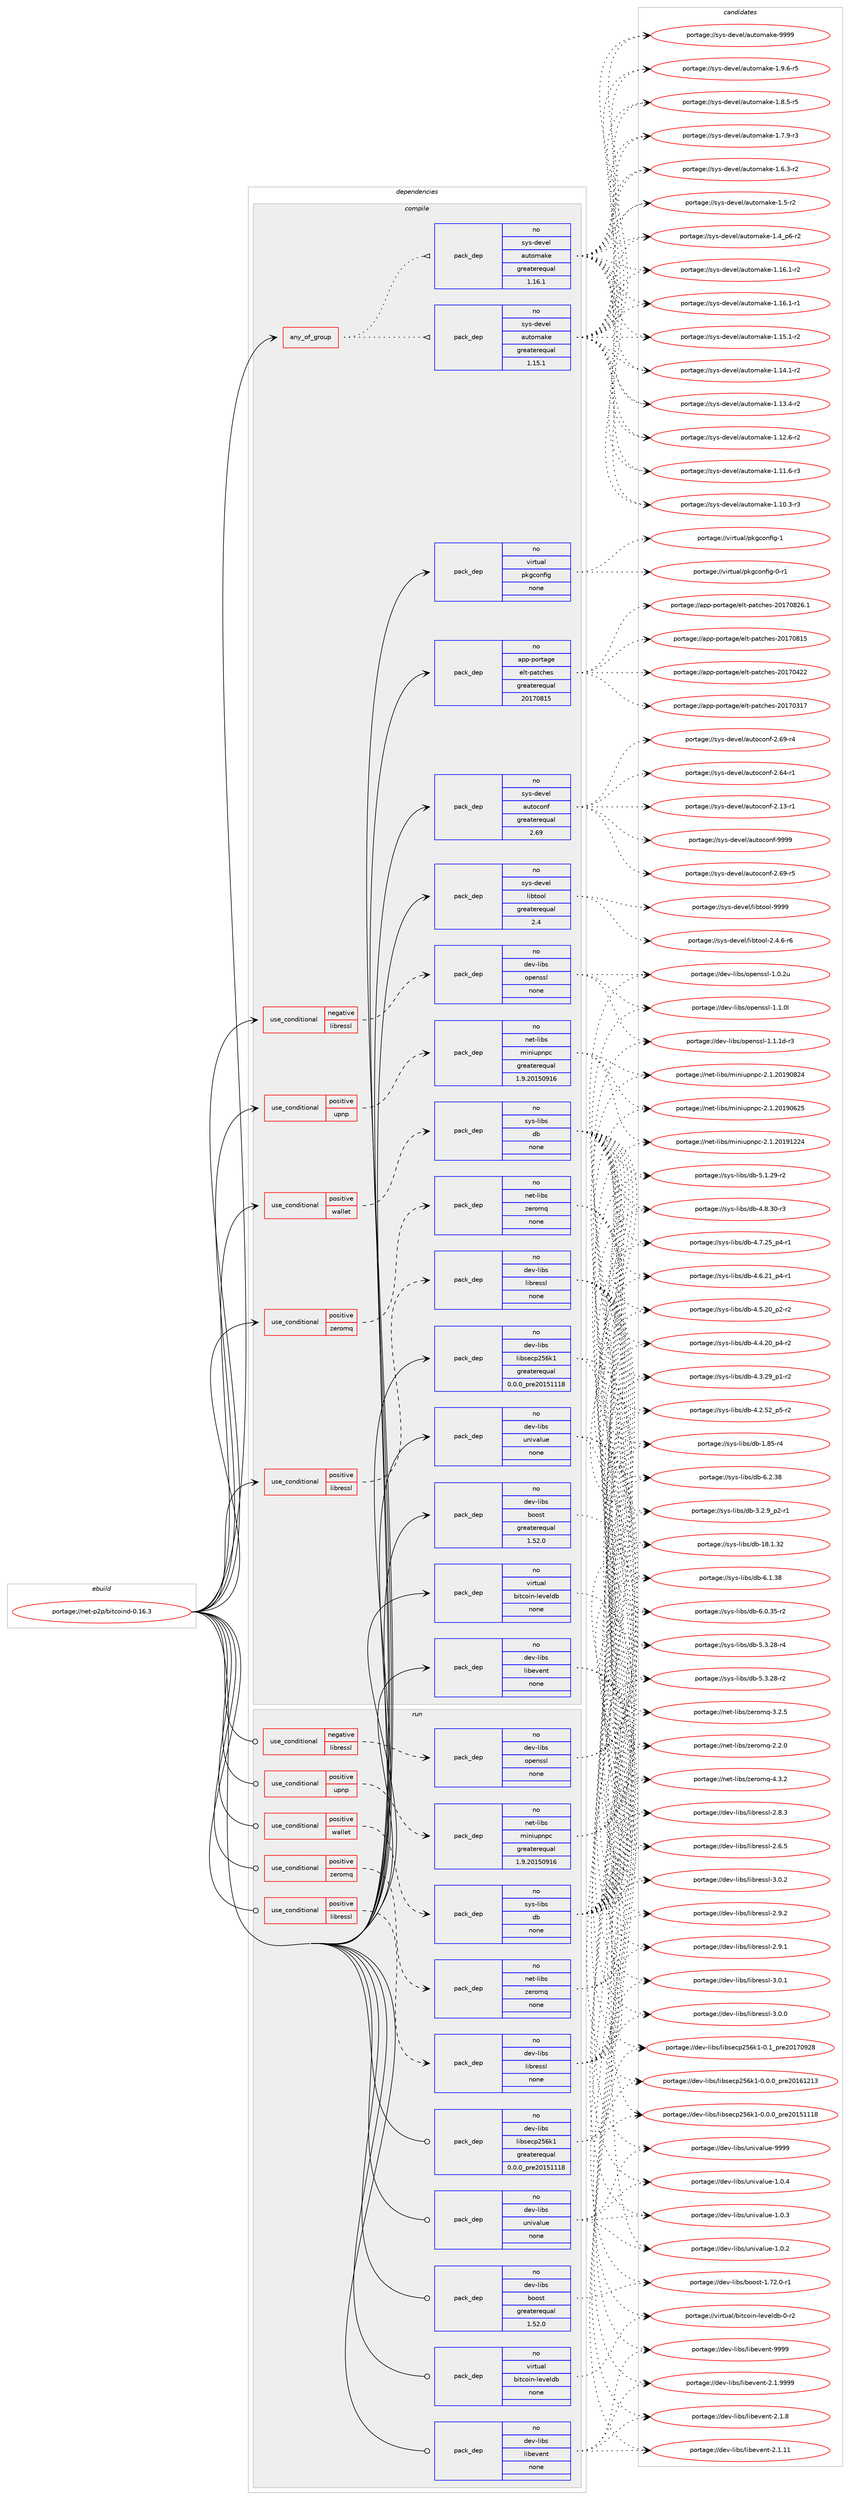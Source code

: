 digraph prolog {

# *************
# Graph options
# *************

newrank=true;
concentrate=true;
compound=true;
graph [rankdir=LR,fontname=Helvetica,fontsize=10,ranksep=1.5];#, ranksep=2.5, nodesep=0.2];
edge  [arrowhead=vee];
node  [fontname=Helvetica,fontsize=10];

# **********
# The ebuild
# **********

subgraph cluster_leftcol {
color=gray;
rank=same;
label=<<i>ebuild</i>>;
id [label="portage://net-p2p/bitcoind-0.16.3", color=red, width=4, href="../net-p2p/bitcoind-0.16.3.svg"];
}

# ****************
# The dependencies
# ****************

subgraph cluster_midcol {
color=gray;
label=<<i>dependencies</i>>;
subgraph cluster_compile {
fillcolor="#eeeeee";
style=filled;
label=<<i>compile</i>>;
subgraph any1821 {
dependency115299 [label=<<TABLE BORDER="0" CELLBORDER="1" CELLSPACING="0" CELLPADDING="4"><TR><TD CELLPADDING="10">any_of_group</TD></TR></TABLE>>, shape=none, color=red];subgraph pack89939 {
dependency115300 [label=<<TABLE BORDER="0" CELLBORDER="1" CELLSPACING="0" CELLPADDING="4" WIDTH="220"><TR><TD ROWSPAN="6" CELLPADDING="30">pack_dep</TD></TR><TR><TD WIDTH="110">no</TD></TR><TR><TD>sys-devel</TD></TR><TR><TD>automake</TD></TR><TR><TD>greaterequal</TD></TR><TR><TD>1.16.1</TD></TR></TABLE>>, shape=none, color=blue];
}
dependency115299:e -> dependency115300:w [weight=20,style="dotted",arrowhead="oinv"];
subgraph pack89940 {
dependency115301 [label=<<TABLE BORDER="0" CELLBORDER="1" CELLSPACING="0" CELLPADDING="4" WIDTH="220"><TR><TD ROWSPAN="6" CELLPADDING="30">pack_dep</TD></TR><TR><TD WIDTH="110">no</TD></TR><TR><TD>sys-devel</TD></TR><TR><TD>automake</TD></TR><TR><TD>greaterequal</TD></TR><TR><TD>1.15.1</TD></TR></TABLE>>, shape=none, color=blue];
}
dependency115299:e -> dependency115301:w [weight=20,style="dotted",arrowhead="oinv"];
}
id:e -> dependency115299:w [weight=20,style="solid",arrowhead="vee"];
subgraph cond23436 {
dependency115302 [label=<<TABLE BORDER="0" CELLBORDER="1" CELLSPACING="0" CELLPADDING="4"><TR><TD ROWSPAN="3" CELLPADDING="10">use_conditional</TD></TR><TR><TD>negative</TD></TR><TR><TD>libressl</TD></TR></TABLE>>, shape=none, color=red];
subgraph pack89941 {
dependency115303 [label=<<TABLE BORDER="0" CELLBORDER="1" CELLSPACING="0" CELLPADDING="4" WIDTH="220"><TR><TD ROWSPAN="6" CELLPADDING="30">pack_dep</TD></TR><TR><TD WIDTH="110">no</TD></TR><TR><TD>dev-libs</TD></TR><TR><TD>openssl</TD></TR><TR><TD>none</TD></TR><TR><TD></TD></TR></TABLE>>, shape=none, color=blue];
}
dependency115302:e -> dependency115303:w [weight=20,style="dashed",arrowhead="vee"];
}
id:e -> dependency115302:w [weight=20,style="solid",arrowhead="vee"];
subgraph cond23437 {
dependency115304 [label=<<TABLE BORDER="0" CELLBORDER="1" CELLSPACING="0" CELLPADDING="4"><TR><TD ROWSPAN="3" CELLPADDING="10">use_conditional</TD></TR><TR><TD>positive</TD></TR><TR><TD>libressl</TD></TR></TABLE>>, shape=none, color=red];
subgraph pack89942 {
dependency115305 [label=<<TABLE BORDER="0" CELLBORDER="1" CELLSPACING="0" CELLPADDING="4" WIDTH="220"><TR><TD ROWSPAN="6" CELLPADDING="30">pack_dep</TD></TR><TR><TD WIDTH="110">no</TD></TR><TR><TD>dev-libs</TD></TR><TR><TD>libressl</TD></TR><TR><TD>none</TD></TR><TR><TD></TD></TR></TABLE>>, shape=none, color=blue];
}
dependency115304:e -> dependency115305:w [weight=20,style="dashed",arrowhead="vee"];
}
id:e -> dependency115304:w [weight=20,style="solid",arrowhead="vee"];
subgraph cond23438 {
dependency115306 [label=<<TABLE BORDER="0" CELLBORDER="1" CELLSPACING="0" CELLPADDING="4"><TR><TD ROWSPAN="3" CELLPADDING="10">use_conditional</TD></TR><TR><TD>positive</TD></TR><TR><TD>upnp</TD></TR></TABLE>>, shape=none, color=red];
subgraph pack89943 {
dependency115307 [label=<<TABLE BORDER="0" CELLBORDER="1" CELLSPACING="0" CELLPADDING="4" WIDTH="220"><TR><TD ROWSPAN="6" CELLPADDING="30">pack_dep</TD></TR><TR><TD WIDTH="110">no</TD></TR><TR><TD>net-libs</TD></TR><TR><TD>miniupnpc</TD></TR><TR><TD>greaterequal</TD></TR><TR><TD>1.9.20150916</TD></TR></TABLE>>, shape=none, color=blue];
}
dependency115306:e -> dependency115307:w [weight=20,style="dashed",arrowhead="vee"];
}
id:e -> dependency115306:w [weight=20,style="solid",arrowhead="vee"];
subgraph cond23439 {
dependency115308 [label=<<TABLE BORDER="0" CELLBORDER="1" CELLSPACING="0" CELLPADDING="4"><TR><TD ROWSPAN="3" CELLPADDING="10">use_conditional</TD></TR><TR><TD>positive</TD></TR><TR><TD>wallet</TD></TR></TABLE>>, shape=none, color=red];
subgraph pack89944 {
dependency115309 [label=<<TABLE BORDER="0" CELLBORDER="1" CELLSPACING="0" CELLPADDING="4" WIDTH="220"><TR><TD ROWSPAN="6" CELLPADDING="30">pack_dep</TD></TR><TR><TD WIDTH="110">no</TD></TR><TR><TD>sys-libs</TD></TR><TR><TD>db</TD></TR><TR><TD>none</TD></TR><TR><TD></TD></TR></TABLE>>, shape=none, color=blue];
}
dependency115308:e -> dependency115309:w [weight=20,style="dashed",arrowhead="vee"];
}
id:e -> dependency115308:w [weight=20,style="solid",arrowhead="vee"];
subgraph cond23440 {
dependency115310 [label=<<TABLE BORDER="0" CELLBORDER="1" CELLSPACING="0" CELLPADDING="4"><TR><TD ROWSPAN="3" CELLPADDING="10">use_conditional</TD></TR><TR><TD>positive</TD></TR><TR><TD>zeromq</TD></TR></TABLE>>, shape=none, color=red];
subgraph pack89945 {
dependency115311 [label=<<TABLE BORDER="0" CELLBORDER="1" CELLSPACING="0" CELLPADDING="4" WIDTH="220"><TR><TD ROWSPAN="6" CELLPADDING="30">pack_dep</TD></TR><TR><TD WIDTH="110">no</TD></TR><TR><TD>net-libs</TD></TR><TR><TD>zeromq</TD></TR><TR><TD>none</TD></TR><TR><TD></TD></TR></TABLE>>, shape=none, color=blue];
}
dependency115310:e -> dependency115311:w [weight=20,style="dashed",arrowhead="vee"];
}
id:e -> dependency115310:w [weight=20,style="solid",arrowhead="vee"];
subgraph pack89946 {
dependency115312 [label=<<TABLE BORDER="0" CELLBORDER="1" CELLSPACING="0" CELLPADDING="4" WIDTH="220"><TR><TD ROWSPAN="6" CELLPADDING="30">pack_dep</TD></TR><TR><TD WIDTH="110">no</TD></TR><TR><TD>app-portage</TD></TR><TR><TD>elt-patches</TD></TR><TR><TD>greaterequal</TD></TR><TR><TD>20170815</TD></TR></TABLE>>, shape=none, color=blue];
}
id:e -> dependency115312:w [weight=20,style="solid",arrowhead="vee"];
subgraph pack89947 {
dependency115313 [label=<<TABLE BORDER="0" CELLBORDER="1" CELLSPACING="0" CELLPADDING="4" WIDTH="220"><TR><TD ROWSPAN="6" CELLPADDING="30">pack_dep</TD></TR><TR><TD WIDTH="110">no</TD></TR><TR><TD>dev-libs</TD></TR><TR><TD>boost</TD></TR><TR><TD>greaterequal</TD></TR><TR><TD>1.52.0</TD></TR></TABLE>>, shape=none, color=blue];
}
id:e -> dependency115313:w [weight=20,style="solid",arrowhead="vee"];
subgraph pack89948 {
dependency115314 [label=<<TABLE BORDER="0" CELLBORDER="1" CELLSPACING="0" CELLPADDING="4" WIDTH="220"><TR><TD ROWSPAN="6" CELLPADDING="30">pack_dep</TD></TR><TR><TD WIDTH="110">no</TD></TR><TR><TD>dev-libs</TD></TR><TR><TD>libevent</TD></TR><TR><TD>none</TD></TR><TR><TD></TD></TR></TABLE>>, shape=none, color=blue];
}
id:e -> dependency115314:w [weight=20,style="solid",arrowhead="vee"];
subgraph pack89949 {
dependency115315 [label=<<TABLE BORDER="0" CELLBORDER="1" CELLSPACING="0" CELLPADDING="4" WIDTH="220"><TR><TD ROWSPAN="6" CELLPADDING="30">pack_dep</TD></TR><TR><TD WIDTH="110">no</TD></TR><TR><TD>dev-libs</TD></TR><TR><TD>libsecp256k1</TD></TR><TR><TD>greaterequal</TD></TR><TR><TD>0.0.0_pre20151118</TD></TR></TABLE>>, shape=none, color=blue];
}
id:e -> dependency115315:w [weight=20,style="solid",arrowhead="vee"];
subgraph pack89950 {
dependency115316 [label=<<TABLE BORDER="0" CELLBORDER="1" CELLSPACING="0" CELLPADDING="4" WIDTH="220"><TR><TD ROWSPAN="6" CELLPADDING="30">pack_dep</TD></TR><TR><TD WIDTH="110">no</TD></TR><TR><TD>dev-libs</TD></TR><TR><TD>univalue</TD></TR><TR><TD>none</TD></TR><TR><TD></TD></TR></TABLE>>, shape=none, color=blue];
}
id:e -> dependency115316:w [weight=20,style="solid",arrowhead="vee"];
subgraph pack89951 {
dependency115317 [label=<<TABLE BORDER="0" CELLBORDER="1" CELLSPACING="0" CELLPADDING="4" WIDTH="220"><TR><TD ROWSPAN="6" CELLPADDING="30">pack_dep</TD></TR><TR><TD WIDTH="110">no</TD></TR><TR><TD>sys-devel</TD></TR><TR><TD>autoconf</TD></TR><TR><TD>greaterequal</TD></TR><TR><TD>2.69</TD></TR></TABLE>>, shape=none, color=blue];
}
id:e -> dependency115317:w [weight=20,style="solid",arrowhead="vee"];
subgraph pack89952 {
dependency115318 [label=<<TABLE BORDER="0" CELLBORDER="1" CELLSPACING="0" CELLPADDING="4" WIDTH="220"><TR><TD ROWSPAN="6" CELLPADDING="30">pack_dep</TD></TR><TR><TD WIDTH="110">no</TD></TR><TR><TD>sys-devel</TD></TR><TR><TD>libtool</TD></TR><TR><TD>greaterequal</TD></TR><TR><TD>2.4</TD></TR></TABLE>>, shape=none, color=blue];
}
id:e -> dependency115318:w [weight=20,style="solid",arrowhead="vee"];
subgraph pack89953 {
dependency115319 [label=<<TABLE BORDER="0" CELLBORDER="1" CELLSPACING="0" CELLPADDING="4" WIDTH="220"><TR><TD ROWSPAN="6" CELLPADDING="30">pack_dep</TD></TR><TR><TD WIDTH="110">no</TD></TR><TR><TD>virtual</TD></TR><TR><TD>bitcoin-leveldb</TD></TR><TR><TD>none</TD></TR><TR><TD></TD></TR></TABLE>>, shape=none, color=blue];
}
id:e -> dependency115319:w [weight=20,style="solid",arrowhead="vee"];
subgraph pack89954 {
dependency115320 [label=<<TABLE BORDER="0" CELLBORDER="1" CELLSPACING="0" CELLPADDING="4" WIDTH="220"><TR><TD ROWSPAN="6" CELLPADDING="30">pack_dep</TD></TR><TR><TD WIDTH="110">no</TD></TR><TR><TD>virtual</TD></TR><TR><TD>pkgconfig</TD></TR><TR><TD>none</TD></TR><TR><TD></TD></TR></TABLE>>, shape=none, color=blue];
}
id:e -> dependency115320:w [weight=20,style="solid",arrowhead="vee"];
}
subgraph cluster_compileandrun {
fillcolor="#eeeeee";
style=filled;
label=<<i>compile and run</i>>;
}
subgraph cluster_run {
fillcolor="#eeeeee";
style=filled;
label=<<i>run</i>>;
subgraph cond23441 {
dependency115321 [label=<<TABLE BORDER="0" CELLBORDER="1" CELLSPACING="0" CELLPADDING="4"><TR><TD ROWSPAN="3" CELLPADDING="10">use_conditional</TD></TR><TR><TD>negative</TD></TR><TR><TD>libressl</TD></TR></TABLE>>, shape=none, color=red];
subgraph pack89955 {
dependency115322 [label=<<TABLE BORDER="0" CELLBORDER="1" CELLSPACING="0" CELLPADDING="4" WIDTH="220"><TR><TD ROWSPAN="6" CELLPADDING="30">pack_dep</TD></TR><TR><TD WIDTH="110">no</TD></TR><TR><TD>dev-libs</TD></TR><TR><TD>openssl</TD></TR><TR><TD>none</TD></TR><TR><TD></TD></TR></TABLE>>, shape=none, color=blue];
}
dependency115321:e -> dependency115322:w [weight=20,style="dashed",arrowhead="vee"];
}
id:e -> dependency115321:w [weight=20,style="solid",arrowhead="odot"];
subgraph cond23442 {
dependency115323 [label=<<TABLE BORDER="0" CELLBORDER="1" CELLSPACING="0" CELLPADDING="4"><TR><TD ROWSPAN="3" CELLPADDING="10">use_conditional</TD></TR><TR><TD>positive</TD></TR><TR><TD>libressl</TD></TR></TABLE>>, shape=none, color=red];
subgraph pack89956 {
dependency115324 [label=<<TABLE BORDER="0" CELLBORDER="1" CELLSPACING="0" CELLPADDING="4" WIDTH="220"><TR><TD ROWSPAN="6" CELLPADDING="30">pack_dep</TD></TR><TR><TD WIDTH="110">no</TD></TR><TR><TD>dev-libs</TD></TR><TR><TD>libressl</TD></TR><TR><TD>none</TD></TR><TR><TD></TD></TR></TABLE>>, shape=none, color=blue];
}
dependency115323:e -> dependency115324:w [weight=20,style="dashed",arrowhead="vee"];
}
id:e -> dependency115323:w [weight=20,style="solid",arrowhead="odot"];
subgraph cond23443 {
dependency115325 [label=<<TABLE BORDER="0" CELLBORDER="1" CELLSPACING="0" CELLPADDING="4"><TR><TD ROWSPAN="3" CELLPADDING="10">use_conditional</TD></TR><TR><TD>positive</TD></TR><TR><TD>upnp</TD></TR></TABLE>>, shape=none, color=red];
subgraph pack89957 {
dependency115326 [label=<<TABLE BORDER="0" CELLBORDER="1" CELLSPACING="0" CELLPADDING="4" WIDTH="220"><TR><TD ROWSPAN="6" CELLPADDING="30">pack_dep</TD></TR><TR><TD WIDTH="110">no</TD></TR><TR><TD>net-libs</TD></TR><TR><TD>miniupnpc</TD></TR><TR><TD>greaterequal</TD></TR><TR><TD>1.9.20150916</TD></TR></TABLE>>, shape=none, color=blue];
}
dependency115325:e -> dependency115326:w [weight=20,style="dashed",arrowhead="vee"];
}
id:e -> dependency115325:w [weight=20,style="solid",arrowhead="odot"];
subgraph cond23444 {
dependency115327 [label=<<TABLE BORDER="0" CELLBORDER="1" CELLSPACING="0" CELLPADDING="4"><TR><TD ROWSPAN="3" CELLPADDING="10">use_conditional</TD></TR><TR><TD>positive</TD></TR><TR><TD>wallet</TD></TR></TABLE>>, shape=none, color=red];
subgraph pack89958 {
dependency115328 [label=<<TABLE BORDER="0" CELLBORDER="1" CELLSPACING="0" CELLPADDING="4" WIDTH="220"><TR><TD ROWSPAN="6" CELLPADDING="30">pack_dep</TD></TR><TR><TD WIDTH="110">no</TD></TR><TR><TD>sys-libs</TD></TR><TR><TD>db</TD></TR><TR><TD>none</TD></TR><TR><TD></TD></TR></TABLE>>, shape=none, color=blue];
}
dependency115327:e -> dependency115328:w [weight=20,style="dashed",arrowhead="vee"];
}
id:e -> dependency115327:w [weight=20,style="solid",arrowhead="odot"];
subgraph cond23445 {
dependency115329 [label=<<TABLE BORDER="0" CELLBORDER="1" CELLSPACING="0" CELLPADDING="4"><TR><TD ROWSPAN="3" CELLPADDING="10">use_conditional</TD></TR><TR><TD>positive</TD></TR><TR><TD>zeromq</TD></TR></TABLE>>, shape=none, color=red];
subgraph pack89959 {
dependency115330 [label=<<TABLE BORDER="0" CELLBORDER="1" CELLSPACING="0" CELLPADDING="4" WIDTH="220"><TR><TD ROWSPAN="6" CELLPADDING="30">pack_dep</TD></TR><TR><TD WIDTH="110">no</TD></TR><TR><TD>net-libs</TD></TR><TR><TD>zeromq</TD></TR><TR><TD>none</TD></TR><TR><TD></TD></TR></TABLE>>, shape=none, color=blue];
}
dependency115329:e -> dependency115330:w [weight=20,style="dashed",arrowhead="vee"];
}
id:e -> dependency115329:w [weight=20,style="solid",arrowhead="odot"];
subgraph pack89960 {
dependency115331 [label=<<TABLE BORDER="0" CELLBORDER="1" CELLSPACING="0" CELLPADDING="4" WIDTH="220"><TR><TD ROWSPAN="6" CELLPADDING="30">pack_dep</TD></TR><TR><TD WIDTH="110">no</TD></TR><TR><TD>dev-libs</TD></TR><TR><TD>boost</TD></TR><TR><TD>greaterequal</TD></TR><TR><TD>1.52.0</TD></TR></TABLE>>, shape=none, color=blue];
}
id:e -> dependency115331:w [weight=20,style="solid",arrowhead="odot"];
subgraph pack89961 {
dependency115332 [label=<<TABLE BORDER="0" CELLBORDER="1" CELLSPACING="0" CELLPADDING="4" WIDTH="220"><TR><TD ROWSPAN="6" CELLPADDING="30">pack_dep</TD></TR><TR><TD WIDTH="110">no</TD></TR><TR><TD>dev-libs</TD></TR><TR><TD>libevent</TD></TR><TR><TD>none</TD></TR><TR><TD></TD></TR></TABLE>>, shape=none, color=blue];
}
id:e -> dependency115332:w [weight=20,style="solid",arrowhead="odot"];
subgraph pack89962 {
dependency115333 [label=<<TABLE BORDER="0" CELLBORDER="1" CELLSPACING="0" CELLPADDING="4" WIDTH="220"><TR><TD ROWSPAN="6" CELLPADDING="30">pack_dep</TD></TR><TR><TD WIDTH="110">no</TD></TR><TR><TD>dev-libs</TD></TR><TR><TD>libsecp256k1</TD></TR><TR><TD>greaterequal</TD></TR><TR><TD>0.0.0_pre20151118</TD></TR></TABLE>>, shape=none, color=blue];
}
id:e -> dependency115333:w [weight=20,style="solid",arrowhead="odot"];
subgraph pack89963 {
dependency115334 [label=<<TABLE BORDER="0" CELLBORDER="1" CELLSPACING="0" CELLPADDING="4" WIDTH="220"><TR><TD ROWSPAN="6" CELLPADDING="30">pack_dep</TD></TR><TR><TD WIDTH="110">no</TD></TR><TR><TD>dev-libs</TD></TR><TR><TD>univalue</TD></TR><TR><TD>none</TD></TR><TR><TD></TD></TR></TABLE>>, shape=none, color=blue];
}
id:e -> dependency115334:w [weight=20,style="solid",arrowhead="odot"];
subgraph pack89964 {
dependency115335 [label=<<TABLE BORDER="0" CELLBORDER="1" CELLSPACING="0" CELLPADDING="4" WIDTH="220"><TR><TD ROWSPAN="6" CELLPADDING="30">pack_dep</TD></TR><TR><TD WIDTH="110">no</TD></TR><TR><TD>virtual</TD></TR><TR><TD>bitcoin-leveldb</TD></TR><TR><TD>none</TD></TR><TR><TD></TD></TR></TABLE>>, shape=none, color=blue];
}
id:e -> dependency115335:w [weight=20,style="solid",arrowhead="odot"];
}
}

# **************
# The candidates
# **************

subgraph cluster_choices {
rank=same;
color=gray;
label=<<i>candidates</i>>;

subgraph choice89939 {
color=black;
nodesep=1;
choice115121115451001011181011084797117116111109971071014557575757 [label="portage://sys-devel/automake-9999", color=red, width=4,href="../sys-devel/automake-9999.svg"];
choice115121115451001011181011084797117116111109971071014549465746544511453 [label="portage://sys-devel/automake-1.9.6-r5", color=red, width=4,href="../sys-devel/automake-1.9.6-r5.svg"];
choice115121115451001011181011084797117116111109971071014549465646534511453 [label="portage://sys-devel/automake-1.8.5-r5", color=red, width=4,href="../sys-devel/automake-1.8.5-r5.svg"];
choice115121115451001011181011084797117116111109971071014549465546574511451 [label="portage://sys-devel/automake-1.7.9-r3", color=red, width=4,href="../sys-devel/automake-1.7.9-r3.svg"];
choice115121115451001011181011084797117116111109971071014549465446514511450 [label="portage://sys-devel/automake-1.6.3-r2", color=red, width=4,href="../sys-devel/automake-1.6.3-r2.svg"];
choice11512111545100101118101108479711711611110997107101454946534511450 [label="portage://sys-devel/automake-1.5-r2", color=red, width=4,href="../sys-devel/automake-1.5-r2.svg"];
choice115121115451001011181011084797117116111109971071014549465295112544511450 [label="portage://sys-devel/automake-1.4_p6-r2", color=red, width=4,href="../sys-devel/automake-1.4_p6-r2.svg"];
choice11512111545100101118101108479711711611110997107101454946495446494511450 [label="portage://sys-devel/automake-1.16.1-r2", color=red, width=4,href="../sys-devel/automake-1.16.1-r2.svg"];
choice11512111545100101118101108479711711611110997107101454946495446494511449 [label="portage://sys-devel/automake-1.16.1-r1", color=red, width=4,href="../sys-devel/automake-1.16.1-r1.svg"];
choice11512111545100101118101108479711711611110997107101454946495346494511450 [label="portage://sys-devel/automake-1.15.1-r2", color=red, width=4,href="../sys-devel/automake-1.15.1-r2.svg"];
choice11512111545100101118101108479711711611110997107101454946495246494511450 [label="portage://sys-devel/automake-1.14.1-r2", color=red, width=4,href="../sys-devel/automake-1.14.1-r2.svg"];
choice11512111545100101118101108479711711611110997107101454946495146524511450 [label="portage://sys-devel/automake-1.13.4-r2", color=red, width=4,href="../sys-devel/automake-1.13.4-r2.svg"];
choice11512111545100101118101108479711711611110997107101454946495046544511450 [label="portage://sys-devel/automake-1.12.6-r2", color=red, width=4,href="../sys-devel/automake-1.12.6-r2.svg"];
choice11512111545100101118101108479711711611110997107101454946494946544511451 [label="portage://sys-devel/automake-1.11.6-r3", color=red, width=4,href="../sys-devel/automake-1.11.6-r3.svg"];
choice11512111545100101118101108479711711611110997107101454946494846514511451 [label="portage://sys-devel/automake-1.10.3-r3", color=red, width=4,href="../sys-devel/automake-1.10.3-r3.svg"];
dependency115300:e -> choice115121115451001011181011084797117116111109971071014557575757:w [style=dotted,weight="100"];
dependency115300:e -> choice115121115451001011181011084797117116111109971071014549465746544511453:w [style=dotted,weight="100"];
dependency115300:e -> choice115121115451001011181011084797117116111109971071014549465646534511453:w [style=dotted,weight="100"];
dependency115300:e -> choice115121115451001011181011084797117116111109971071014549465546574511451:w [style=dotted,weight="100"];
dependency115300:e -> choice115121115451001011181011084797117116111109971071014549465446514511450:w [style=dotted,weight="100"];
dependency115300:e -> choice11512111545100101118101108479711711611110997107101454946534511450:w [style=dotted,weight="100"];
dependency115300:e -> choice115121115451001011181011084797117116111109971071014549465295112544511450:w [style=dotted,weight="100"];
dependency115300:e -> choice11512111545100101118101108479711711611110997107101454946495446494511450:w [style=dotted,weight="100"];
dependency115300:e -> choice11512111545100101118101108479711711611110997107101454946495446494511449:w [style=dotted,weight="100"];
dependency115300:e -> choice11512111545100101118101108479711711611110997107101454946495346494511450:w [style=dotted,weight="100"];
dependency115300:e -> choice11512111545100101118101108479711711611110997107101454946495246494511450:w [style=dotted,weight="100"];
dependency115300:e -> choice11512111545100101118101108479711711611110997107101454946495146524511450:w [style=dotted,weight="100"];
dependency115300:e -> choice11512111545100101118101108479711711611110997107101454946495046544511450:w [style=dotted,weight="100"];
dependency115300:e -> choice11512111545100101118101108479711711611110997107101454946494946544511451:w [style=dotted,weight="100"];
dependency115300:e -> choice11512111545100101118101108479711711611110997107101454946494846514511451:w [style=dotted,weight="100"];
}
subgraph choice89940 {
color=black;
nodesep=1;
choice115121115451001011181011084797117116111109971071014557575757 [label="portage://sys-devel/automake-9999", color=red, width=4,href="../sys-devel/automake-9999.svg"];
choice115121115451001011181011084797117116111109971071014549465746544511453 [label="portage://sys-devel/automake-1.9.6-r5", color=red, width=4,href="../sys-devel/automake-1.9.6-r5.svg"];
choice115121115451001011181011084797117116111109971071014549465646534511453 [label="portage://sys-devel/automake-1.8.5-r5", color=red, width=4,href="../sys-devel/automake-1.8.5-r5.svg"];
choice115121115451001011181011084797117116111109971071014549465546574511451 [label="portage://sys-devel/automake-1.7.9-r3", color=red, width=4,href="../sys-devel/automake-1.7.9-r3.svg"];
choice115121115451001011181011084797117116111109971071014549465446514511450 [label="portage://sys-devel/automake-1.6.3-r2", color=red, width=4,href="../sys-devel/automake-1.6.3-r2.svg"];
choice11512111545100101118101108479711711611110997107101454946534511450 [label="portage://sys-devel/automake-1.5-r2", color=red, width=4,href="../sys-devel/automake-1.5-r2.svg"];
choice115121115451001011181011084797117116111109971071014549465295112544511450 [label="portage://sys-devel/automake-1.4_p6-r2", color=red, width=4,href="../sys-devel/automake-1.4_p6-r2.svg"];
choice11512111545100101118101108479711711611110997107101454946495446494511450 [label="portage://sys-devel/automake-1.16.1-r2", color=red, width=4,href="../sys-devel/automake-1.16.1-r2.svg"];
choice11512111545100101118101108479711711611110997107101454946495446494511449 [label="portage://sys-devel/automake-1.16.1-r1", color=red, width=4,href="../sys-devel/automake-1.16.1-r1.svg"];
choice11512111545100101118101108479711711611110997107101454946495346494511450 [label="portage://sys-devel/automake-1.15.1-r2", color=red, width=4,href="../sys-devel/automake-1.15.1-r2.svg"];
choice11512111545100101118101108479711711611110997107101454946495246494511450 [label="portage://sys-devel/automake-1.14.1-r2", color=red, width=4,href="../sys-devel/automake-1.14.1-r2.svg"];
choice11512111545100101118101108479711711611110997107101454946495146524511450 [label="portage://sys-devel/automake-1.13.4-r2", color=red, width=4,href="../sys-devel/automake-1.13.4-r2.svg"];
choice11512111545100101118101108479711711611110997107101454946495046544511450 [label="portage://sys-devel/automake-1.12.6-r2", color=red, width=4,href="../sys-devel/automake-1.12.6-r2.svg"];
choice11512111545100101118101108479711711611110997107101454946494946544511451 [label="portage://sys-devel/automake-1.11.6-r3", color=red, width=4,href="../sys-devel/automake-1.11.6-r3.svg"];
choice11512111545100101118101108479711711611110997107101454946494846514511451 [label="portage://sys-devel/automake-1.10.3-r3", color=red, width=4,href="../sys-devel/automake-1.10.3-r3.svg"];
dependency115301:e -> choice115121115451001011181011084797117116111109971071014557575757:w [style=dotted,weight="100"];
dependency115301:e -> choice115121115451001011181011084797117116111109971071014549465746544511453:w [style=dotted,weight="100"];
dependency115301:e -> choice115121115451001011181011084797117116111109971071014549465646534511453:w [style=dotted,weight="100"];
dependency115301:e -> choice115121115451001011181011084797117116111109971071014549465546574511451:w [style=dotted,weight="100"];
dependency115301:e -> choice115121115451001011181011084797117116111109971071014549465446514511450:w [style=dotted,weight="100"];
dependency115301:e -> choice11512111545100101118101108479711711611110997107101454946534511450:w [style=dotted,weight="100"];
dependency115301:e -> choice115121115451001011181011084797117116111109971071014549465295112544511450:w [style=dotted,weight="100"];
dependency115301:e -> choice11512111545100101118101108479711711611110997107101454946495446494511450:w [style=dotted,weight="100"];
dependency115301:e -> choice11512111545100101118101108479711711611110997107101454946495446494511449:w [style=dotted,weight="100"];
dependency115301:e -> choice11512111545100101118101108479711711611110997107101454946495346494511450:w [style=dotted,weight="100"];
dependency115301:e -> choice11512111545100101118101108479711711611110997107101454946495246494511450:w [style=dotted,weight="100"];
dependency115301:e -> choice11512111545100101118101108479711711611110997107101454946495146524511450:w [style=dotted,weight="100"];
dependency115301:e -> choice11512111545100101118101108479711711611110997107101454946495046544511450:w [style=dotted,weight="100"];
dependency115301:e -> choice11512111545100101118101108479711711611110997107101454946494946544511451:w [style=dotted,weight="100"];
dependency115301:e -> choice11512111545100101118101108479711711611110997107101454946494846514511451:w [style=dotted,weight="100"];
}
subgraph choice89941 {
color=black;
nodesep=1;
choice1001011184510810598115471111121011101151151084549464946491004511451 [label="portage://dev-libs/openssl-1.1.1d-r3", color=red, width=4,href="../dev-libs/openssl-1.1.1d-r3.svg"];
choice100101118451081059811547111112101110115115108454946494648108 [label="portage://dev-libs/openssl-1.1.0l", color=red, width=4,href="../dev-libs/openssl-1.1.0l.svg"];
choice100101118451081059811547111112101110115115108454946484650117 [label="portage://dev-libs/openssl-1.0.2u", color=red, width=4,href="../dev-libs/openssl-1.0.2u.svg"];
dependency115303:e -> choice1001011184510810598115471111121011101151151084549464946491004511451:w [style=dotted,weight="100"];
dependency115303:e -> choice100101118451081059811547111112101110115115108454946494648108:w [style=dotted,weight="100"];
dependency115303:e -> choice100101118451081059811547111112101110115115108454946484650117:w [style=dotted,weight="100"];
}
subgraph choice89942 {
color=black;
nodesep=1;
choice10010111845108105981154710810598114101115115108455146484650 [label="portage://dev-libs/libressl-3.0.2", color=red, width=4,href="../dev-libs/libressl-3.0.2.svg"];
choice10010111845108105981154710810598114101115115108455146484649 [label="portage://dev-libs/libressl-3.0.1", color=red, width=4,href="../dev-libs/libressl-3.0.1.svg"];
choice10010111845108105981154710810598114101115115108455146484648 [label="portage://dev-libs/libressl-3.0.0", color=red, width=4,href="../dev-libs/libressl-3.0.0.svg"];
choice10010111845108105981154710810598114101115115108455046574650 [label="portage://dev-libs/libressl-2.9.2", color=red, width=4,href="../dev-libs/libressl-2.9.2.svg"];
choice10010111845108105981154710810598114101115115108455046574649 [label="portage://dev-libs/libressl-2.9.1", color=red, width=4,href="../dev-libs/libressl-2.9.1.svg"];
choice10010111845108105981154710810598114101115115108455046564651 [label="portage://dev-libs/libressl-2.8.3", color=red, width=4,href="../dev-libs/libressl-2.8.3.svg"];
choice10010111845108105981154710810598114101115115108455046544653 [label="portage://dev-libs/libressl-2.6.5", color=red, width=4,href="../dev-libs/libressl-2.6.5.svg"];
dependency115305:e -> choice10010111845108105981154710810598114101115115108455146484650:w [style=dotted,weight="100"];
dependency115305:e -> choice10010111845108105981154710810598114101115115108455146484649:w [style=dotted,weight="100"];
dependency115305:e -> choice10010111845108105981154710810598114101115115108455146484648:w [style=dotted,weight="100"];
dependency115305:e -> choice10010111845108105981154710810598114101115115108455046574650:w [style=dotted,weight="100"];
dependency115305:e -> choice10010111845108105981154710810598114101115115108455046574649:w [style=dotted,weight="100"];
dependency115305:e -> choice10010111845108105981154710810598114101115115108455046564651:w [style=dotted,weight="100"];
dependency115305:e -> choice10010111845108105981154710810598114101115115108455046544653:w [style=dotted,weight="100"];
}
subgraph choice89943 {
color=black;
nodesep=1;
choice1101011164510810598115471091051101051171121101129945504649465048495749505052 [label="portage://net-libs/miniupnpc-2.1.20191224", color=red, width=4,href="../net-libs/miniupnpc-2.1.20191224.svg"];
choice1101011164510810598115471091051101051171121101129945504649465048495748565052 [label="portage://net-libs/miniupnpc-2.1.20190824", color=red, width=4,href="../net-libs/miniupnpc-2.1.20190824.svg"];
choice1101011164510810598115471091051101051171121101129945504649465048495748545053 [label="portage://net-libs/miniupnpc-2.1.20190625", color=red, width=4,href="../net-libs/miniupnpc-2.1.20190625.svg"];
dependency115307:e -> choice1101011164510810598115471091051101051171121101129945504649465048495749505052:w [style=dotted,weight="100"];
dependency115307:e -> choice1101011164510810598115471091051101051171121101129945504649465048495748565052:w [style=dotted,weight="100"];
dependency115307:e -> choice1101011164510810598115471091051101051171121101129945504649465048495748545053:w [style=dotted,weight="100"];
}
subgraph choice89944 {
color=black;
nodesep=1;
choice1151211154510810598115471009845544650465156 [label="portage://sys-libs/db-6.2.38", color=red, width=4,href="../sys-libs/db-6.2.38.svg"];
choice1151211154510810598115471009845544649465156 [label="portage://sys-libs/db-6.1.38", color=red, width=4,href="../sys-libs/db-6.1.38.svg"];
choice11512111545108105981154710098455446484651534511450 [label="portage://sys-libs/db-6.0.35-r2", color=red, width=4,href="../sys-libs/db-6.0.35-r2.svg"];
choice11512111545108105981154710098455346514650564511452 [label="portage://sys-libs/db-5.3.28-r4", color=red, width=4,href="../sys-libs/db-5.3.28-r4.svg"];
choice11512111545108105981154710098455346514650564511450 [label="portage://sys-libs/db-5.3.28-r2", color=red, width=4,href="../sys-libs/db-5.3.28-r2.svg"];
choice11512111545108105981154710098455346494650574511450 [label="portage://sys-libs/db-5.1.29-r2", color=red, width=4,href="../sys-libs/db-5.1.29-r2.svg"];
choice11512111545108105981154710098455246564651484511451 [label="portage://sys-libs/db-4.8.30-r3", color=red, width=4,href="../sys-libs/db-4.8.30-r3.svg"];
choice115121115451081059811547100984552465546505395112524511449 [label="portage://sys-libs/db-4.7.25_p4-r1", color=red, width=4,href="../sys-libs/db-4.7.25_p4-r1.svg"];
choice115121115451081059811547100984552465446504995112524511449 [label="portage://sys-libs/db-4.6.21_p4-r1", color=red, width=4,href="../sys-libs/db-4.6.21_p4-r1.svg"];
choice115121115451081059811547100984552465346504895112504511450 [label="portage://sys-libs/db-4.5.20_p2-r2", color=red, width=4,href="../sys-libs/db-4.5.20_p2-r2.svg"];
choice115121115451081059811547100984552465246504895112524511450 [label="portage://sys-libs/db-4.4.20_p4-r2", color=red, width=4,href="../sys-libs/db-4.4.20_p4-r2.svg"];
choice115121115451081059811547100984552465146505795112494511450 [label="portage://sys-libs/db-4.3.29_p1-r2", color=red, width=4,href="../sys-libs/db-4.3.29_p1-r2.svg"];
choice115121115451081059811547100984552465046535095112534511450 [label="portage://sys-libs/db-4.2.52_p5-r2", color=red, width=4,href="../sys-libs/db-4.2.52_p5-r2.svg"];
choice1151211154510810598115471009845514650465795112504511449 [label="portage://sys-libs/db-3.2.9_p2-r1", color=red, width=4,href="../sys-libs/db-3.2.9_p2-r1.svg"];
choice115121115451081059811547100984549564649465150 [label="portage://sys-libs/db-18.1.32", color=red, width=4,href="../sys-libs/db-18.1.32.svg"];
choice1151211154510810598115471009845494656534511452 [label="portage://sys-libs/db-1.85-r4", color=red, width=4,href="../sys-libs/db-1.85-r4.svg"];
dependency115309:e -> choice1151211154510810598115471009845544650465156:w [style=dotted,weight="100"];
dependency115309:e -> choice1151211154510810598115471009845544649465156:w [style=dotted,weight="100"];
dependency115309:e -> choice11512111545108105981154710098455446484651534511450:w [style=dotted,weight="100"];
dependency115309:e -> choice11512111545108105981154710098455346514650564511452:w [style=dotted,weight="100"];
dependency115309:e -> choice11512111545108105981154710098455346514650564511450:w [style=dotted,weight="100"];
dependency115309:e -> choice11512111545108105981154710098455346494650574511450:w [style=dotted,weight="100"];
dependency115309:e -> choice11512111545108105981154710098455246564651484511451:w [style=dotted,weight="100"];
dependency115309:e -> choice115121115451081059811547100984552465546505395112524511449:w [style=dotted,weight="100"];
dependency115309:e -> choice115121115451081059811547100984552465446504995112524511449:w [style=dotted,weight="100"];
dependency115309:e -> choice115121115451081059811547100984552465346504895112504511450:w [style=dotted,weight="100"];
dependency115309:e -> choice115121115451081059811547100984552465246504895112524511450:w [style=dotted,weight="100"];
dependency115309:e -> choice115121115451081059811547100984552465146505795112494511450:w [style=dotted,weight="100"];
dependency115309:e -> choice115121115451081059811547100984552465046535095112534511450:w [style=dotted,weight="100"];
dependency115309:e -> choice1151211154510810598115471009845514650465795112504511449:w [style=dotted,weight="100"];
dependency115309:e -> choice115121115451081059811547100984549564649465150:w [style=dotted,weight="100"];
dependency115309:e -> choice1151211154510810598115471009845494656534511452:w [style=dotted,weight="100"];
}
subgraph choice89945 {
color=black;
nodesep=1;
choice110101116451081059811547122101114111109113455246514650 [label="portage://net-libs/zeromq-4.3.2", color=red, width=4,href="../net-libs/zeromq-4.3.2.svg"];
choice110101116451081059811547122101114111109113455146504653 [label="portage://net-libs/zeromq-3.2.5", color=red, width=4,href="../net-libs/zeromq-3.2.5.svg"];
choice110101116451081059811547122101114111109113455046504648 [label="portage://net-libs/zeromq-2.2.0", color=red, width=4,href="../net-libs/zeromq-2.2.0.svg"];
dependency115311:e -> choice110101116451081059811547122101114111109113455246514650:w [style=dotted,weight="100"];
dependency115311:e -> choice110101116451081059811547122101114111109113455146504653:w [style=dotted,weight="100"];
dependency115311:e -> choice110101116451081059811547122101114111109113455046504648:w [style=dotted,weight="100"];
}
subgraph choice89946 {
color=black;
nodesep=1;
choice971121124511211111411697103101471011081164511297116991041011154550484955485650544649 [label="portage://app-portage/elt-patches-20170826.1", color=red, width=4,href="../app-portage/elt-patches-20170826.1.svg"];
choice97112112451121111141169710310147101108116451129711699104101115455048495548564953 [label="portage://app-portage/elt-patches-20170815", color=red, width=4,href="../app-portage/elt-patches-20170815.svg"];
choice97112112451121111141169710310147101108116451129711699104101115455048495548525050 [label="portage://app-portage/elt-patches-20170422", color=red, width=4,href="../app-portage/elt-patches-20170422.svg"];
choice97112112451121111141169710310147101108116451129711699104101115455048495548514955 [label="portage://app-portage/elt-patches-20170317", color=red, width=4,href="../app-portage/elt-patches-20170317.svg"];
dependency115312:e -> choice971121124511211111411697103101471011081164511297116991041011154550484955485650544649:w [style=dotted,weight="100"];
dependency115312:e -> choice97112112451121111141169710310147101108116451129711699104101115455048495548564953:w [style=dotted,weight="100"];
dependency115312:e -> choice97112112451121111141169710310147101108116451129711699104101115455048495548525050:w [style=dotted,weight="100"];
dependency115312:e -> choice97112112451121111141169710310147101108116451129711699104101115455048495548514955:w [style=dotted,weight="100"];
}
subgraph choice89947 {
color=black;
nodesep=1;
choice10010111845108105981154798111111115116454946555046484511449 [label="portage://dev-libs/boost-1.72.0-r1", color=red, width=4,href="../dev-libs/boost-1.72.0-r1.svg"];
dependency115313:e -> choice10010111845108105981154798111111115116454946555046484511449:w [style=dotted,weight="100"];
}
subgraph choice89948 {
color=black;
nodesep=1;
choice100101118451081059811547108105981011181011101164557575757 [label="portage://dev-libs/libevent-9999", color=red, width=4,href="../dev-libs/libevent-9999.svg"];
choice10010111845108105981154710810598101118101110116455046494657575757 [label="portage://dev-libs/libevent-2.1.9999", color=red, width=4,href="../dev-libs/libevent-2.1.9999.svg"];
choice10010111845108105981154710810598101118101110116455046494656 [label="portage://dev-libs/libevent-2.1.8", color=red, width=4,href="../dev-libs/libevent-2.1.8.svg"];
choice1001011184510810598115471081059810111810111011645504649464949 [label="portage://dev-libs/libevent-2.1.11", color=red, width=4,href="../dev-libs/libevent-2.1.11.svg"];
dependency115314:e -> choice100101118451081059811547108105981011181011101164557575757:w [style=dotted,weight="100"];
dependency115314:e -> choice10010111845108105981154710810598101118101110116455046494657575757:w [style=dotted,weight="100"];
dependency115314:e -> choice10010111845108105981154710810598101118101110116455046494656:w [style=dotted,weight="100"];
dependency115314:e -> choice1001011184510810598115471081059810111810111011645504649464949:w [style=dotted,weight="100"];
}
subgraph choice89949 {
color=black;
nodesep=1;
choice10010111845108105981154710810598115101991125053541074945484649951121141015048495548575056 [label="portage://dev-libs/libsecp256k1-0.1_pre20170928", color=red, width=4,href="../dev-libs/libsecp256k1-0.1_pre20170928.svg"];
choice100101118451081059811547108105981151019911250535410749454846484648951121141015048495449504951 [label="portage://dev-libs/libsecp256k1-0.0.0_pre20161213", color=red, width=4,href="../dev-libs/libsecp256k1-0.0.0_pre20161213.svg"];
choice100101118451081059811547108105981151019911250535410749454846484648951121141015048495349494956 [label="portage://dev-libs/libsecp256k1-0.0.0_pre20151118", color=red, width=4,href="../dev-libs/libsecp256k1-0.0.0_pre20151118.svg"];
dependency115315:e -> choice10010111845108105981154710810598115101991125053541074945484649951121141015048495548575056:w [style=dotted,weight="100"];
dependency115315:e -> choice100101118451081059811547108105981151019911250535410749454846484648951121141015048495449504951:w [style=dotted,weight="100"];
dependency115315:e -> choice100101118451081059811547108105981151019911250535410749454846484648951121141015048495349494956:w [style=dotted,weight="100"];
}
subgraph choice89950 {
color=black;
nodesep=1;
choice100101118451081059811547117110105118971081171014557575757 [label="portage://dev-libs/univalue-9999", color=red, width=4,href="../dev-libs/univalue-9999.svg"];
choice10010111845108105981154711711010511897108117101454946484652 [label="portage://dev-libs/univalue-1.0.4", color=red, width=4,href="../dev-libs/univalue-1.0.4.svg"];
choice10010111845108105981154711711010511897108117101454946484651 [label="portage://dev-libs/univalue-1.0.3", color=red, width=4,href="../dev-libs/univalue-1.0.3.svg"];
choice10010111845108105981154711711010511897108117101454946484650 [label="portage://dev-libs/univalue-1.0.2", color=red, width=4,href="../dev-libs/univalue-1.0.2.svg"];
dependency115316:e -> choice100101118451081059811547117110105118971081171014557575757:w [style=dotted,weight="100"];
dependency115316:e -> choice10010111845108105981154711711010511897108117101454946484652:w [style=dotted,weight="100"];
dependency115316:e -> choice10010111845108105981154711711010511897108117101454946484651:w [style=dotted,weight="100"];
dependency115316:e -> choice10010111845108105981154711711010511897108117101454946484650:w [style=dotted,weight="100"];
}
subgraph choice89951 {
color=black;
nodesep=1;
choice115121115451001011181011084797117116111991111101024557575757 [label="portage://sys-devel/autoconf-9999", color=red, width=4,href="../sys-devel/autoconf-9999.svg"];
choice1151211154510010111810110847971171161119911111010245504654574511453 [label="portage://sys-devel/autoconf-2.69-r5", color=red, width=4,href="../sys-devel/autoconf-2.69-r5.svg"];
choice1151211154510010111810110847971171161119911111010245504654574511452 [label="portage://sys-devel/autoconf-2.69-r4", color=red, width=4,href="../sys-devel/autoconf-2.69-r4.svg"];
choice1151211154510010111810110847971171161119911111010245504654524511449 [label="portage://sys-devel/autoconf-2.64-r1", color=red, width=4,href="../sys-devel/autoconf-2.64-r1.svg"];
choice1151211154510010111810110847971171161119911111010245504649514511449 [label="portage://sys-devel/autoconf-2.13-r1", color=red, width=4,href="../sys-devel/autoconf-2.13-r1.svg"];
dependency115317:e -> choice115121115451001011181011084797117116111991111101024557575757:w [style=dotted,weight="100"];
dependency115317:e -> choice1151211154510010111810110847971171161119911111010245504654574511453:w [style=dotted,weight="100"];
dependency115317:e -> choice1151211154510010111810110847971171161119911111010245504654574511452:w [style=dotted,weight="100"];
dependency115317:e -> choice1151211154510010111810110847971171161119911111010245504654524511449:w [style=dotted,weight="100"];
dependency115317:e -> choice1151211154510010111810110847971171161119911111010245504649514511449:w [style=dotted,weight="100"];
}
subgraph choice89952 {
color=black;
nodesep=1;
choice1151211154510010111810110847108105981161111111084557575757 [label="portage://sys-devel/libtool-9999", color=red, width=4,href="../sys-devel/libtool-9999.svg"];
choice1151211154510010111810110847108105981161111111084550465246544511454 [label="portage://sys-devel/libtool-2.4.6-r6", color=red, width=4,href="../sys-devel/libtool-2.4.6-r6.svg"];
dependency115318:e -> choice1151211154510010111810110847108105981161111111084557575757:w [style=dotted,weight="100"];
dependency115318:e -> choice1151211154510010111810110847108105981161111111084550465246544511454:w [style=dotted,weight="100"];
}
subgraph choice89953 {
color=black;
nodesep=1;
choice11810511411611797108479810511699111105110451081011181011081009845484511450 [label="portage://virtual/bitcoin-leveldb-0-r2", color=red, width=4,href="../virtual/bitcoin-leveldb-0-r2.svg"];
dependency115319:e -> choice11810511411611797108479810511699111105110451081011181011081009845484511450:w [style=dotted,weight="100"];
}
subgraph choice89954 {
color=black;
nodesep=1;
choice1181051141161179710847112107103991111101021051034549 [label="portage://virtual/pkgconfig-1", color=red, width=4,href="../virtual/pkgconfig-1.svg"];
choice11810511411611797108471121071039911111010210510345484511449 [label="portage://virtual/pkgconfig-0-r1", color=red, width=4,href="../virtual/pkgconfig-0-r1.svg"];
dependency115320:e -> choice1181051141161179710847112107103991111101021051034549:w [style=dotted,weight="100"];
dependency115320:e -> choice11810511411611797108471121071039911111010210510345484511449:w [style=dotted,weight="100"];
}
subgraph choice89955 {
color=black;
nodesep=1;
choice1001011184510810598115471111121011101151151084549464946491004511451 [label="portage://dev-libs/openssl-1.1.1d-r3", color=red, width=4,href="../dev-libs/openssl-1.1.1d-r3.svg"];
choice100101118451081059811547111112101110115115108454946494648108 [label="portage://dev-libs/openssl-1.1.0l", color=red, width=4,href="../dev-libs/openssl-1.1.0l.svg"];
choice100101118451081059811547111112101110115115108454946484650117 [label="portage://dev-libs/openssl-1.0.2u", color=red, width=4,href="../dev-libs/openssl-1.0.2u.svg"];
dependency115322:e -> choice1001011184510810598115471111121011101151151084549464946491004511451:w [style=dotted,weight="100"];
dependency115322:e -> choice100101118451081059811547111112101110115115108454946494648108:w [style=dotted,weight="100"];
dependency115322:e -> choice100101118451081059811547111112101110115115108454946484650117:w [style=dotted,weight="100"];
}
subgraph choice89956 {
color=black;
nodesep=1;
choice10010111845108105981154710810598114101115115108455146484650 [label="portage://dev-libs/libressl-3.0.2", color=red, width=4,href="../dev-libs/libressl-3.0.2.svg"];
choice10010111845108105981154710810598114101115115108455146484649 [label="portage://dev-libs/libressl-3.0.1", color=red, width=4,href="../dev-libs/libressl-3.0.1.svg"];
choice10010111845108105981154710810598114101115115108455146484648 [label="portage://dev-libs/libressl-3.0.0", color=red, width=4,href="../dev-libs/libressl-3.0.0.svg"];
choice10010111845108105981154710810598114101115115108455046574650 [label="portage://dev-libs/libressl-2.9.2", color=red, width=4,href="../dev-libs/libressl-2.9.2.svg"];
choice10010111845108105981154710810598114101115115108455046574649 [label="portage://dev-libs/libressl-2.9.1", color=red, width=4,href="../dev-libs/libressl-2.9.1.svg"];
choice10010111845108105981154710810598114101115115108455046564651 [label="portage://dev-libs/libressl-2.8.3", color=red, width=4,href="../dev-libs/libressl-2.8.3.svg"];
choice10010111845108105981154710810598114101115115108455046544653 [label="portage://dev-libs/libressl-2.6.5", color=red, width=4,href="../dev-libs/libressl-2.6.5.svg"];
dependency115324:e -> choice10010111845108105981154710810598114101115115108455146484650:w [style=dotted,weight="100"];
dependency115324:e -> choice10010111845108105981154710810598114101115115108455146484649:w [style=dotted,weight="100"];
dependency115324:e -> choice10010111845108105981154710810598114101115115108455146484648:w [style=dotted,weight="100"];
dependency115324:e -> choice10010111845108105981154710810598114101115115108455046574650:w [style=dotted,weight="100"];
dependency115324:e -> choice10010111845108105981154710810598114101115115108455046574649:w [style=dotted,weight="100"];
dependency115324:e -> choice10010111845108105981154710810598114101115115108455046564651:w [style=dotted,weight="100"];
dependency115324:e -> choice10010111845108105981154710810598114101115115108455046544653:w [style=dotted,weight="100"];
}
subgraph choice89957 {
color=black;
nodesep=1;
choice1101011164510810598115471091051101051171121101129945504649465048495749505052 [label="portage://net-libs/miniupnpc-2.1.20191224", color=red, width=4,href="../net-libs/miniupnpc-2.1.20191224.svg"];
choice1101011164510810598115471091051101051171121101129945504649465048495748565052 [label="portage://net-libs/miniupnpc-2.1.20190824", color=red, width=4,href="../net-libs/miniupnpc-2.1.20190824.svg"];
choice1101011164510810598115471091051101051171121101129945504649465048495748545053 [label="portage://net-libs/miniupnpc-2.1.20190625", color=red, width=4,href="../net-libs/miniupnpc-2.1.20190625.svg"];
dependency115326:e -> choice1101011164510810598115471091051101051171121101129945504649465048495749505052:w [style=dotted,weight="100"];
dependency115326:e -> choice1101011164510810598115471091051101051171121101129945504649465048495748565052:w [style=dotted,weight="100"];
dependency115326:e -> choice1101011164510810598115471091051101051171121101129945504649465048495748545053:w [style=dotted,weight="100"];
}
subgraph choice89958 {
color=black;
nodesep=1;
choice1151211154510810598115471009845544650465156 [label="portage://sys-libs/db-6.2.38", color=red, width=4,href="../sys-libs/db-6.2.38.svg"];
choice1151211154510810598115471009845544649465156 [label="portage://sys-libs/db-6.1.38", color=red, width=4,href="../sys-libs/db-6.1.38.svg"];
choice11512111545108105981154710098455446484651534511450 [label="portage://sys-libs/db-6.0.35-r2", color=red, width=4,href="../sys-libs/db-6.0.35-r2.svg"];
choice11512111545108105981154710098455346514650564511452 [label="portage://sys-libs/db-5.3.28-r4", color=red, width=4,href="../sys-libs/db-5.3.28-r4.svg"];
choice11512111545108105981154710098455346514650564511450 [label="portage://sys-libs/db-5.3.28-r2", color=red, width=4,href="../sys-libs/db-5.3.28-r2.svg"];
choice11512111545108105981154710098455346494650574511450 [label="portage://sys-libs/db-5.1.29-r2", color=red, width=4,href="../sys-libs/db-5.1.29-r2.svg"];
choice11512111545108105981154710098455246564651484511451 [label="portage://sys-libs/db-4.8.30-r3", color=red, width=4,href="../sys-libs/db-4.8.30-r3.svg"];
choice115121115451081059811547100984552465546505395112524511449 [label="portage://sys-libs/db-4.7.25_p4-r1", color=red, width=4,href="../sys-libs/db-4.7.25_p4-r1.svg"];
choice115121115451081059811547100984552465446504995112524511449 [label="portage://sys-libs/db-4.6.21_p4-r1", color=red, width=4,href="../sys-libs/db-4.6.21_p4-r1.svg"];
choice115121115451081059811547100984552465346504895112504511450 [label="portage://sys-libs/db-4.5.20_p2-r2", color=red, width=4,href="../sys-libs/db-4.5.20_p2-r2.svg"];
choice115121115451081059811547100984552465246504895112524511450 [label="portage://sys-libs/db-4.4.20_p4-r2", color=red, width=4,href="../sys-libs/db-4.4.20_p4-r2.svg"];
choice115121115451081059811547100984552465146505795112494511450 [label="portage://sys-libs/db-4.3.29_p1-r2", color=red, width=4,href="../sys-libs/db-4.3.29_p1-r2.svg"];
choice115121115451081059811547100984552465046535095112534511450 [label="portage://sys-libs/db-4.2.52_p5-r2", color=red, width=4,href="../sys-libs/db-4.2.52_p5-r2.svg"];
choice1151211154510810598115471009845514650465795112504511449 [label="portage://sys-libs/db-3.2.9_p2-r1", color=red, width=4,href="../sys-libs/db-3.2.9_p2-r1.svg"];
choice115121115451081059811547100984549564649465150 [label="portage://sys-libs/db-18.1.32", color=red, width=4,href="../sys-libs/db-18.1.32.svg"];
choice1151211154510810598115471009845494656534511452 [label="portage://sys-libs/db-1.85-r4", color=red, width=4,href="../sys-libs/db-1.85-r4.svg"];
dependency115328:e -> choice1151211154510810598115471009845544650465156:w [style=dotted,weight="100"];
dependency115328:e -> choice1151211154510810598115471009845544649465156:w [style=dotted,weight="100"];
dependency115328:e -> choice11512111545108105981154710098455446484651534511450:w [style=dotted,weight="100"];
dependency115328:e -> choice11512111545108105981154710098455346514650564511452:w [style=dotted,weight="100"];
dependency115328:e -> choice11512111545108105981154710098455346514650564511450:w [style=dotted,weight="100"];
dependency115328:e -> choice11512111545108105981154710098455346494650574511450:w [style=dotted,weight="100"];
dependency115328:e -> choice11512111545108105981154710098455246564651484511451:w [style=dotted,weight="100"];
dependency115328:e -> choice115121115451081059811547100984552465546505395112524511449:w [style=dotted,weight="100"];
dependency115328:e -> choice115121115451081059811547100984552465446504995112524511449:w [style=dotted,weight="100"];
dependency115328:e -> choice115121115451081059811547100984552465346504895112504511450:w [style=dotted,weight="100"];
dependency115328:e -> choice115121115451081059811547100984552465246504895112524511450:w [style=dotted,weight="100"];
dependency115328:e -> choice115121115451081059811547100984552465146505795112494511450:w [style=dotted,weight="100"];
dependency115328:e -> choice115121115451081059811547100984552465046535095112534511450:w [style=dotted,weight="100"];
dependency115328:e -> choice1151211154510810598115471009845514650465795112504511449:w [style=dotted,weight="100"];
dependency115328:e -> choice115121115451081059811547100984549564649465150:w [style=dotted,weight="100"];
dependency115328:e -> choice1151211154510810598115471009845494656534511452:w [style=dotted,weight="100"];
}
subgraph choice89959 {
color=black;
nodesep=1;
choice110101116451081059811547122101114111109113455246514650 [label="portage://net-libs/zeromq-4.3.2", color=red, width=4,href="../net-libs/zeromq-4.3.2.svg"];
choice110101116451081059811547122101114111109113455146504653 [label="portage://net-libs/zeromq-3.2.5", color=red, width=4,href="../net-libs/zeromq-3.2.5.svg"];
choice110101116451081059811547122101114111109113455046504648 [label="portage://net-libs/zeromq-2.2.0", color=red, width=4,href="../net-libs/zeromq-2.2.0.svg"];
dependency115330:e -> choice110101116451081059811547122101114111109113455246514650:w [style=dotted,weight="100"];
dependency115330:e -> choice110101116451081059811547122101114111109113455146504653:w [style=dotted,weight="100"];
dependency115330:e -> choice110101116451081059811547122101114111109113455046504648:w [style=dotted,weight="100"];
}
subgraph choice89960 {
color=black;
nodesep=1;
choice10010111845108105981154798111111115116454946555046484511449 [label="portage://dev-libs/boost-1.72.0-r1", color=red, width=4,href="../dev-libs/boost-1.72.0-r1.svg"];
dependency115331:e -> choice10010111845108105981154798111111115116454946555046484511449:w [style=dotted,weight="100"];
}
subgraph choice89961 {
color=black;
nodesep=1;
choice100101118451081059811547108105981011181011101164557575757 [label="portage://dev-libs/libevent-9999", color=red, width=4,href="../dev-libs/libevent-9999.svg"];
choice10010111845108105981154710810598101118101110116455046494657575757 [label="portage://dev-libs/libevent-2.1.9999", color=red, width=4,href="../dev-libs/libevent-2.1.9999.svg"];
choice10010111845108105981154710810598101118101110116455046494656 [label="portage://dev-libs/libevent-2.1.8", color=red, width=4,href="../dev-libs/libevent-2.1.8.svg"];
choice1001011184510810598115471081059810111810111011645504649464949 [label="portage://dev-libs/libevent-2.1.11", color=red, width=4,href="../dev-libs/libevent-2.1.11.svg"];
dependency115332:e -> choice100101118451081059811547108105981011181011101164557575757:w [style=dotted,weight="100"];
dependency115332:e -> choice10010111845108105981154710810598101118101110116455046494657575757:w [style=dotted,weight="100"];
dependency115332:e -> choice10010111845108105981154710810598101118101110116455046494656:w [style=dotted,weight="100"];
dependency115332:e -> choice1001011184510810598115471081059810111810111011645504649464949:w [style=dotted,weight="100"];
}
subgraph choice89962 {
color=black;
nodesep=1;
choice10010111845108105981154710810598115101991125053541074945484649951121141015048495548575056 [label="portage://dev-libs/libsecp256k1-0.1_pre20170928", color=red, width=4,href="../dev-libs/libsecp256k1-0.1_pre20170928.svg"];
choice100101118451081059811547108105981151019911250535410749454846484648951121141015048495449504951 [label="portage://dev-libs/libsecp256k1-0.0.0_pre20161213", color=red, width=4,href="../dev-libs/libsecp256k1-0.0.0_pre20161213.svg"];
choice100101118451081059811547108105981151019911250535410749454846484648951121141015048495349494956 [label="portage://dev-libs/libsecp256k1-0.0.0_pre20151118", color=red, width=4,href="../dev-libs/libsecp256k1-0.0.0_pre20151118.svg"];
dependency115333:e -> choice10010111845108105981154710810598115101991125053541074945484649951121141015048495548575056:w [style=dotted,weight="100"];
dependency115333:e -> choice100101118451081059811547108105981151019911250535410749454846484648951121141015048495449504951:w [style=dotted,weight="100"];
dependency115333:e -> choice100101118451081059811547108105981151019911250535410749454846484648951121141015048495349494956:w [style=dotted,weight="100"];
}
subgraph choice89963 {
color=black;
nodesep=1;
choice100101118451081059811547117110105118971081171014557575757 [label="portage://dev-libs/univalue-9999", color=red, width=4,href="../dev-libs/univalue-9999.svg"];
choice10010111845108105981154711711010511897108117101454946484652 [label="portage://dev-libs/univalue-1.0.4", color=red, width=4,href="../dev-libs/univalue-1.0.4.svg"];
choice10010111845108105981154711711010511897108117101454946484651 [label="portage://dev-libs/univalue-1.0.3", color=red, width=4,href="../dev-libs/univalue-1.0.3.svg"];
choice10010111845108105981154711711010511897108117101454946484650 [label="portage://dev-libs/univalue-1.0.2", color=red, width=4,href="../dev-libs/univalue-1.0.2.svg"];
dependency115334:e -> choice100101118451081059811547117110105118971081171014557575757:w [style=dotted,weight="100"];
dependency115334:e -> choice10010111845108105981154711711010511897108117101454946484652:w [style=dotted,weight="100"];
dependency115334:e -> choice10010111845108105981154711711010511897108117101454946484651:w [style=dotted,weight="100"];
dependency115334:e -> choice10010111845108105981154711711010511897108117101454946484650:w [style=dotted,weight="100"];
}
subgraph choice89964 {
color=black;
nodesep=1;
choice11810511411611797108479810511699111105110451081011181011081009845484511450 [label="portage://virtual/bitcoin-leveldb-0-r2", color=red, width=4,href="../virtual/bitcoin-leveldb-0-r2.svg"];
dependency115335:e -> choice11810511411611797108479810511699111105110451081011181011081009845484511450:w [style=dotted,weight="100"];
}
}

}
